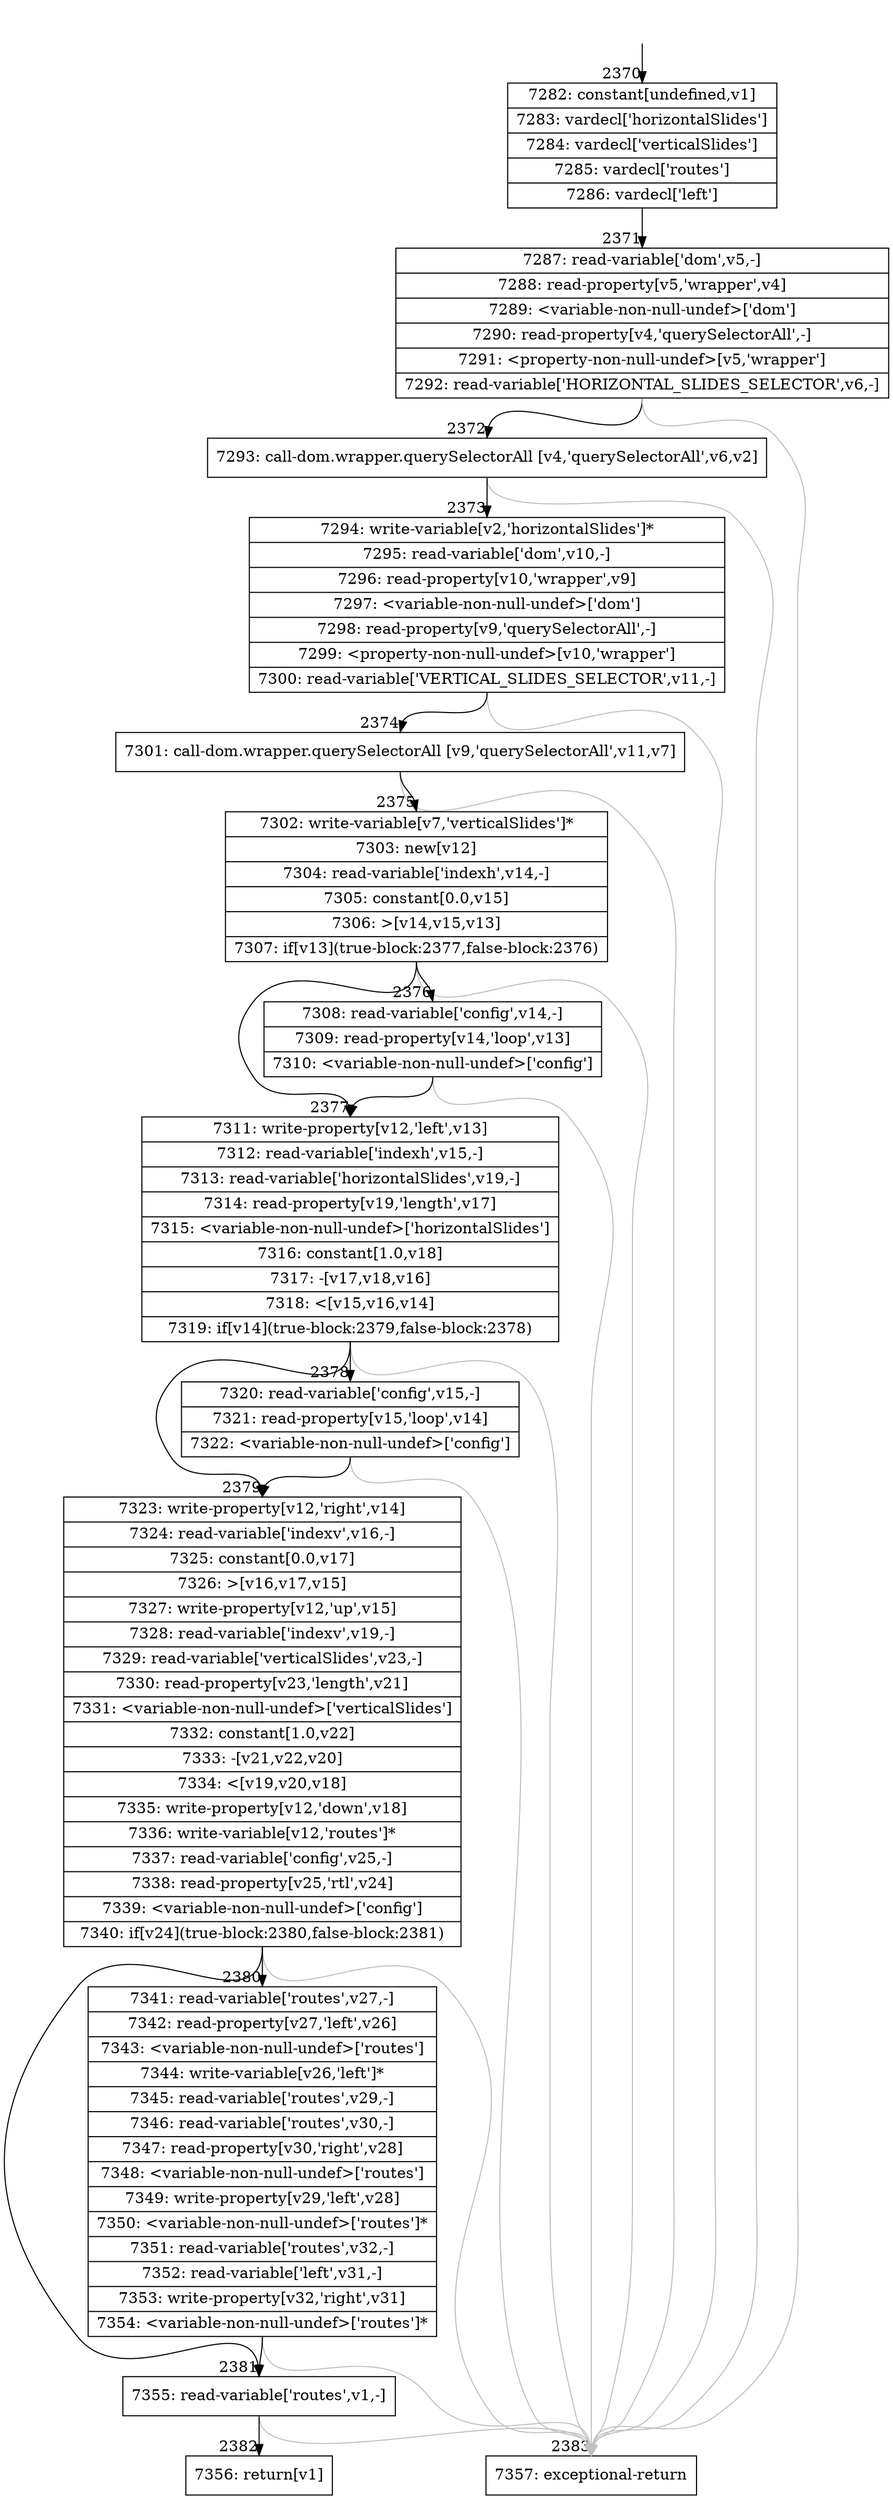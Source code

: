 digraph {
rankdir="TD"
BB_entry146[shape=none,label=""];
BB_entry146 -> BB2370 [tailport=s, headport=n, headlabel="    2370"]
BB2370 [shape=record label="{7282: constant[undefined,v1]|7283: vardecl['horizontalSlides']|7284: vardecl['verticalSlides']|7285: vardecl['routes']|7286: vardecl['left']}" ] 
BB2370 -> BB2371 [tailport=s, headport=n, headlabel="      2371"]
BB2371 [shape=record label="{7287: read-variable['dom',v5,-]|7288: read-property[v5,'wrapper',v4]|7289: \<variable-non-null-undef\>['dom']|7290: read-property[v4,'querySelectorAll',-]|7291: \<property-non-null-undef\>[v5,'wrapper']|7292: read-variable['HORIZONTAL_SLIDES_SELECTOR',v6,-]}" ] 
BB2371 -> BB2372 [tailport=s, headport=n, headlabel="      2372"]
BB2371 -> BB2383 [tailport=s, headport=n, color=gray, headlabel="      2383"]
BB2372 [shape=record label="{7293: call-dom.wrapper.querySelectorAll [v4,'querySelectorAll',v6,v2]}" ] 
BB2372 -> BB2373 [tailport=s, headport=n, headlabel="      2373"]
BB2372 -> BB2383 [tailport=s, headport=n, color=gray]
BB2373 [shape=record label="{7294: write-variable[v2,'horizontalSlides']*|7295: read-variable['dom',v10,-]|7296: read-property[v10,'wrapper',v9]|7297: \<variable-non-null-undef\>['dom']|7298: read-property[v9,'querySelectorAll',-]|7299: \<property-non-null-undef\>[v10,'wrapper']|7300: read-variable['VERTICAL_SLIDES_SELECTOR',v11,-]}" ] 
BB2373 -> BB2374 [tailport=s, headport=n, headlabel="      2374"]
BB2373 -> BB2383 [tailport=s, headport=n, color=gray]
BB2374 [shape=record label="{7301: call-dom.wrapper.querySelectorAll [v9,'querySelectorAll',v11,v7]}" ] 
BB2374 -> BB2375 [tailport=s, headport=n, headlabel="      2375"]
BB2374 -> BB2383 [tailport=s, headport=n, color=gray]
BB2375 [shape=record label="{7302: write-variable[v7,'verticalSlides']*|7303: new[v12]|7304: read-variable['indexh',v14,-]|7305: constant[0.0,v15]|7306: \>[v14,v15,v13]|7307: if[v13](true-block:2377,false-block:2376)}" ] 
BB2375 -> BB2377 [tailport=s, headport=n, headlabel="      2377"]
BB2375 -> BB2376 [tailport=s, headport=n, headlabel="      2376"]
BB2375 -> BB2383 [tailport=s, headport=n, color=gray]
BB2376 [shape=record label="{7308: read-variable['config',v14,-]|7309: read-property[v14,'loop',v13]|7310: \<variable-non-null-undef\>['config']}" ] 
BB2376 -> BB2377 [tailport=s, headport=n]
BB2376 -> BB2383 [tailport=s, headport=n, color=gray]
BB2377 [shape=record label="{7311: write-property[v12,'left',v13]|7312: read-variable['indexh',v15,-]|7313: read-variable['horizontalSlides',v19,-]|7314: read-property[v19,'length',v17]|7315: \<variable-non-null-undef\>['horizontalSlides']|7316: constant[1.0,v18]|7317: -[v17,v18,v16]|7318: \<[v15,v16,v14]|7319: if[v14](true-block:2379,false-block:2378)}" ] 
BB2377 -> BB2379 [tailport=s, headport=n, headlabel="      2379"]
BB2377 -> BB2378 [tailport=s, headport=n, headlabel="      2378"]
BB2377 -> BB2383 [tailport=s, headport=n, color=gray]
BB2378 [shape=record label="{7320: read-variable['config',v15,-]|7321: read-property[v15,'loop',v14]|7322: \<variable-non-null-undef\>['config']}" ] 
BB2378 -> BB2379 [tailport=s, headport=n]
BB2378 -> BB2383 [tailport=s, headport=n, color=gray]
BB2379 [shape=record label="{7323: write-property[v12,'right',v14]|7324: read-variable['indexv',v16,-]|7325: constant[0.0,v17]|7326: \>[v16,v17,v15]|7327: write-property[v12,'up',v15]|7328: read-variable['indexv',v19,-]|7329: read-variable['verticalSlides',v23,-]|7330: read-property[v23,'length',v21]|7331: \<variable-non-null-undef\>['verticalSlides']|7332: constant[1.0,v22]|7333: -[v21,v22,v20]|7334: \<[v19,v20,v18]|7335: write-property[v12,'down',v18]|7336: write-variable[v12,'routes']*|7337: read-variable['config',v25,-]|7338: read-property[v25,'rtl',v24]|7339: \<variable-non-null-undef\>['config']|7340: if[v24](true-block:2380,false-block:2381)}" ] 
BB2379 -> BB2380 [tailport=s, headport=n, headlabel="      2380"]
BB2379 -> BB2381 [tailport=s, headport=n, headlabel="      2381"]
BB2379 -> BB2383 [tailport=s, headport=n, color=gray]
BB2380 [shape=record label="{7341: read-variable['routes',v27,-]|7342: read-property[v27,'left',v26]|7343: \<variable-non-null-undef\>['routes']|7344: write-variable[v26,'left']*|7345: read-variable['routes',v29,-]|7346: read-variable['routes',v30,-]|7347: read-property[v30,'right',v28]|7348: \<variable-non-null-undef\>['routes']|7349: write-property[v29,'left',v28]|7350: \<variable-non-null-undef\>['routes']*|7351: read-variable['routes',v32,-]|7352: read-variable['left',v31,-]|7353: write-property[v32,'right',v31]|7354: \<variable-non-null-undef\>['routes']*}" ] 
BB2380 -> BB2381 [tailport=s, headport=n]
BB2380 -> BB2383 [tailport=s, headport=n, color=gray]
BB2381 [shape=record label="{7355: read-variable['routes',v1,-]}" ] 
BB2381 -> BB2382 [tailport=s, headport=n, headlabel="      2382"]
BB2381 -> BB2383 [tailport=s, headport=n, color=gray]
BB2382 [shape=record label="{7356: return[v1]}" ] 
BB2383 [shape=record label="{7357: exceptional-return}" ] 
//#$~ 2842
}
